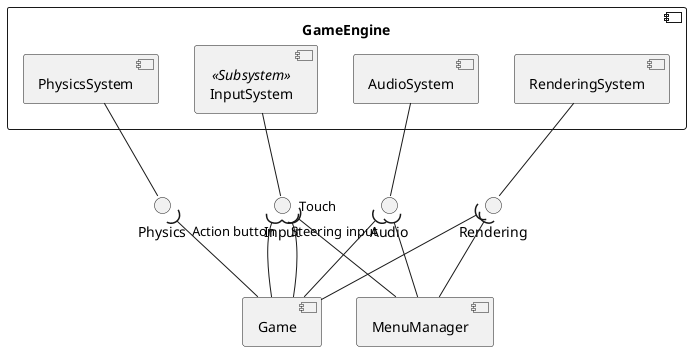 @startuml


component Game{

}


component MenuManager {

}


component GameEngine{
    component InputSystem <<Subsystem>>{

    }
    component RenderingSystem{

    }

    component AudioSystem{

    }

    component PhysicsSystem{
    }
}


() Input
() Rendering
() Physics
() Audio


InputSystem -- Input

Input "Steering input")- Game
Input "Action button")- Game
Input "Touch")- MenuManager

RenderingSystem -- Rendering

Rendering )-- Game
Rendering )-- MenuManager

AudioSystem -- Audio

Audio )-- Game
Audio )-- MenuManager

PhysicsSystem -- Physics
Physics )-- Game


'Czy można uwzględniać tutaj klasy/pakiety czy ma być to tylko abstrakcyjne działanie


@enduml